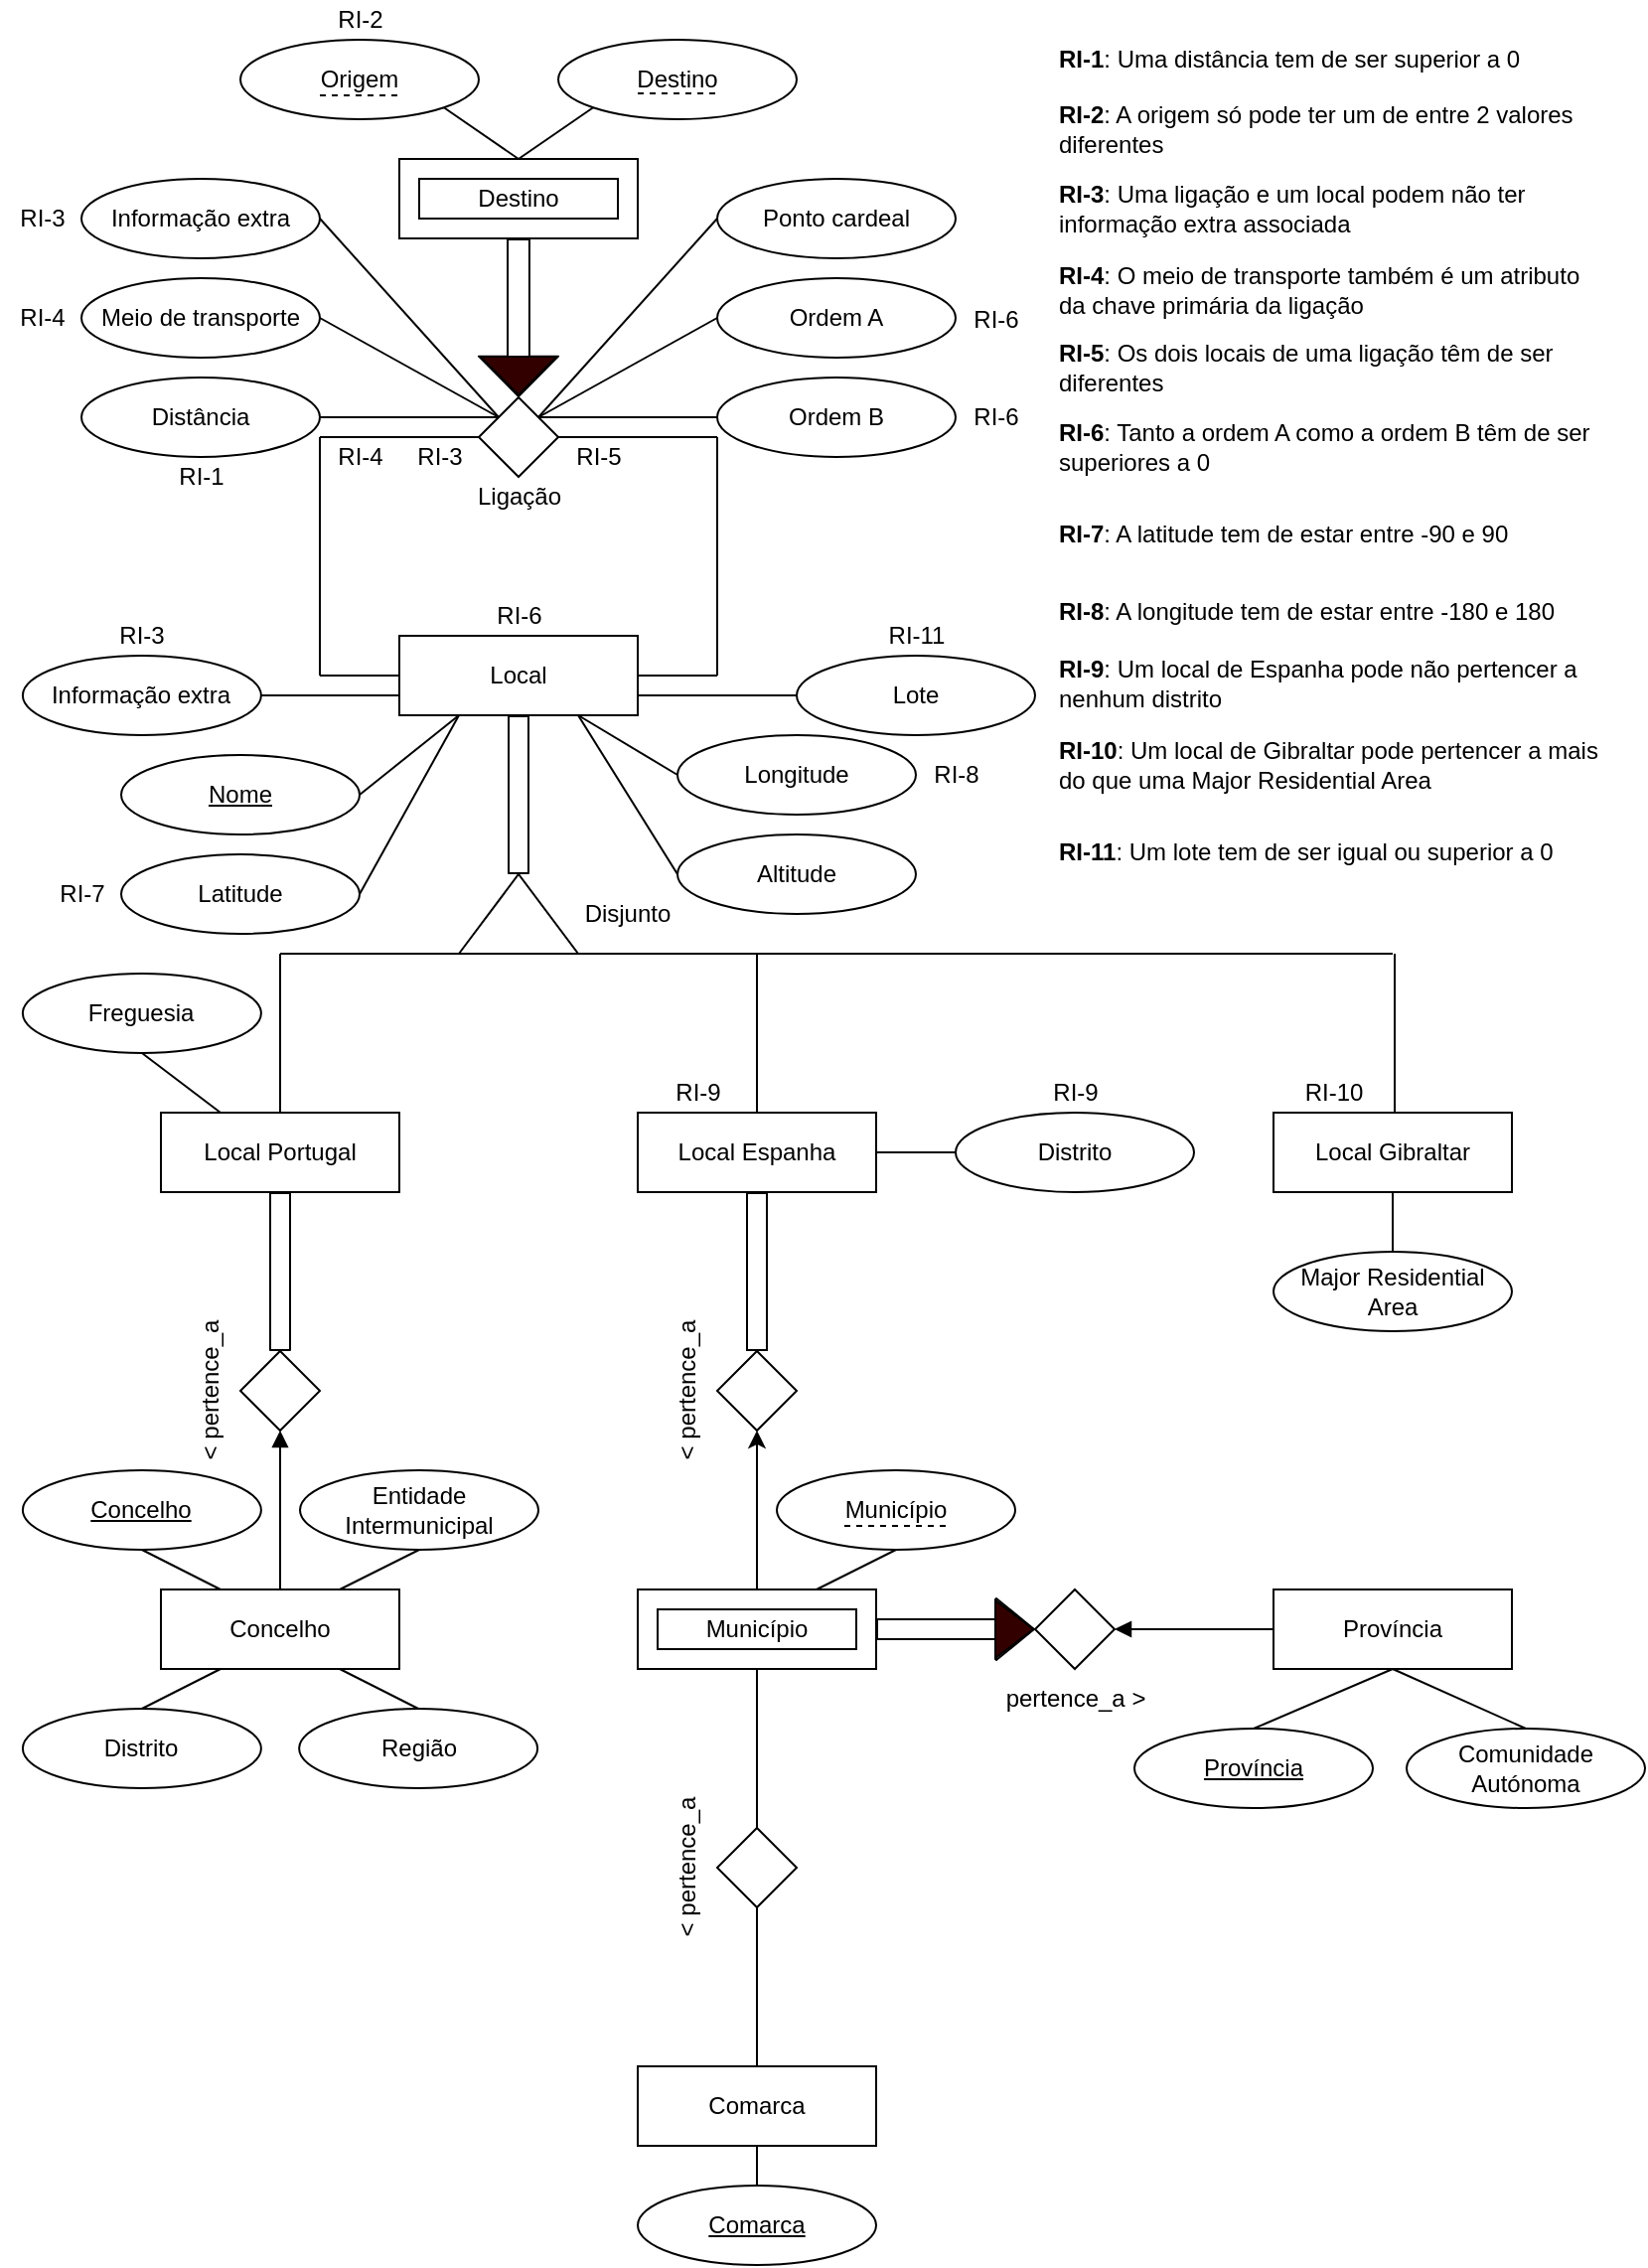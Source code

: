 <mxfile version="14.7.7" type="device"><diagram id="DC9DryZOAjjXca_R9cjU" name="Page-1"><mxGraphModel dx="1038" dy="547" grid="1" gridSize="10" guides="1" tooltips="1" connect="1" arrows="1" fold="1" page="1" pageScale="1" pageWidth="827" pageHeight="1169" math="0" shadow="0"><root><mxCell id="0"/><mxCell id="1" parent="0"/><mxCell id="Ir1CmOhTRqRoBB4s395g-1" value="Local Portugal" style="rounded=0;whiteSpace=wrap;html=1;" parent="1" vertex="1"><mxGeometry x="80" y="560" width="120" height="40" as="geometry"/></mxCell><mxCell id="SoX_IOVRgisj7FceYTcD-1" style="edgeStyle=orthogonalEdgeStyle;rounded=0;orthogonalLoop=1;jettySize=auto;html=1;exitX=0.5;exitY=1;exitDx=0;exitDy=0;entryX=0.5;entryY=0;entryDx=0;entryDy=0;strokeWidth=1;shape=flexArrow;labelBorderColor=#000000;endArrow=none;endFill=0;" parent="1" source="Ir1CmOhTRqRoBB4s395g-3" target="Ir1CmOhTRqRoBB4s395g-11" edge="1"><mxGeometry relative="1" as="geometry"/></mxCell><mxCell id="Ir1CmOhTRqRoBB4s395g-3" value="Local Espanha" style="rounded=0;whiteSpace=wrap;html=1;" parent="1" vertex="1"><mxGeometry x="320" y="560" width="120" height="40" as="geometry"/></mxCell><mxCell id="Ir1CmOhTRqRoBB4s395g-4" value="Província" style="rounded=0;whiteSpace=wrap;html=1;" parent="1" vertex="1"><mxGeometry x="640" y="800" width="120" height="40" as="geometry"/></mxCell><mxCell id="Ir1CmOhTRqRoBB4s395g-5" value="Concelho" style="rounded=0;whiteSpace=wrap;html=1;" parent="1" vertex="1"><mxGeometry x="80" y="800" width="120" height="40" as="geometry"/></mxCell><mxCell id="7qS_gcnjjlwDgOQK5V2x-15" style="edgeStyle=none;rounded=1;jumpStyle=none;orthogonalLoop=1;jettySize=auto;html=1;exitX=0.75;exitY=0;exitDx=0;exitDy=0;entryX=0.5;entryY=1;entryDx=0;entryDy=0;endArrow=none;endFill=0;" parent="1" source="Ir1CmOhTRqRoBB4s395g-6" target="7qS_gcnjjlwDgOQK5V2x-11" edge="1"><mxGeometry relative="1" as="geometry"/></mxCell><mxCell id="Ir1CmOhTRqRoBB4s395g-6" value="Município" style="rounded=0;whiteSpace=wrap;html=1;" parent="1" vertex="1"><mxGeometry x="320" y="800" width="120" height="40" as="geometry"/></mxCell><mxCell id="Pfcc_-ZRixYDQYfbizdd-3" style="edgeStyle=orthogonalEdgeStyle;rounded=0;orthogonalLoop=1;jettySize=auto;html=1;exitX=0;exitY=0.75;exitDx=0;exitDy=0;entryX=1;entryY=0.5;entryDx=0;entryDy=0;endArrow=none;endFill=0;" parent="1" source="Ir1CmOhTRqRoBB4s395g-7" target="Pfcc_-ZRixYDQYfbizdd-2" edge="1"><mxGeometry relative="1" as="geometry"/></mxCell><mxCell id="r1s5Rql1ZUHtWr1guW3C-5" style="edgeStyle=orthogonalEdgeStyle;rounded=0;orthogonalLoop=1;jettySize=auto;html=1;exitX=1;exitY=0.75;exitDx=0;exitDy=0;entryX=0;entryY=0.5;entryDx=0;entryDy=0;endArrow=none;endFill=0;" edge="1" parent="1" source="Ir1CmOhTRqRoBB4s395g-7" target="r1s5Rql1ZUHtWr1guW3C-3"><mxGeometry relative="1" as="geometry"/></mxCell><mxCell id="Ir1CmOhTRqRoBB4s395g-7" value="Local" style="rounded=0;whiteSpace=wrap;html=1;" parent="1" vertex="1"><mxGeometry x="200" y="320" width="120" height="40" as="geometry"/></mxCell><mxCell id="Ir1CmOhTRqRoBB4s395g-8" value="Destino" style="rounded=0;whiteSpace=wrap;html=1;" parent="1" vertex="1"><mxGeometry x="200" y="80" width="120" height="40" as="geometry"/></mxCell><mxCell id="Ir1CmOhTRqRoBB4s395g-9" value="" style="rhombus;whiteSpace=wrap;html=1;" parent="1" vertex="1"><mxGeometry x="240" y="200" width="40" height="40" as="geometry"/></mxCell><mxCell id="Ir1CmOhTRqRoBB4s395g-11" value="" style="rhombus;whiteSpace=wrap;html=1;" parent="1" vertex="1"><mxGeometry x="360" y="680" width="40" height="40" as="geometry"/></mxCell><mxCell id="Ir1CmOhTRqRoBB4s395g-12" value="" style="rhombus;whiteSpace=wrap;html=1;perimeterSpacing=0;shadow=0;sketch=0;" parent="1" vertex="1"><mxGeometry x="520" y="800" width="40" height="40" as="geometry"/></mxCell><mxCell id="Ir1CmOhTRqRoBB4s395g-13" value="" style="rhombus;whiteSpace=wrap;html=1;" parent="1" vertex="1"><mxGeometry x="120" y="680" width="40" height="40" as="geometry"/></mxCell><mxCell id="Ir1CmOhTRqRoBB4s395g-16" value="" style="triangle;whiteSpace=wrap;html=1;rotation=-90;" parent="1" vertex="1"><mxGeometry x="240" y="430" width="40" height="60" as="geometry"/></mxCell><mxCell id="Ir1CmOhTRqRoBB4s395g-17" value="" style="endArrow=none;html=1;entryX=0.5;entryY=1;entryDx=0;entryDy=0;exitX=0.5;exitY=0;exitDx=0;exitDy=0;shape=flexArrow;startArrow=block;endFill=0;startWidth=28.095;startSize=6.395;width=10.952;" parent="1" source="Ir1CmOhTRqRoBB4s395g-9" target="Ir1CmOhTRqRoBB4s395g-8" edge="1"><mxGeometry width="50" height="50" relative="1" as="geometry"><mxPoint x="310" y="480" as="sourcePoint"/><mxPoint x="360" y="430" as="targetPoint"/></mxGeometry></mxCell><mxCell id="Ir1CmOhTRqRoBB4s395g-18" value="" style="triangle;whiteSpace=wrap;html=1;rotation=90;fillColor=#330000;" parent="1" vertex="1"><mxGeometry x="250.44" y="170" width="19.13" height="38.25" as="geometry"/></mxCell><mxCell id="Ir1CmOhTRqRoBB4s395g-22" value="" style="rounded=0;whiteSpace=wrap;html=1;fillColor=none;" parent="1" vertex="1"><mxGeometry x="210" y="90" width="100" height="20" as="geometry"/></mxCell><mxCell id="Ir1CmOhTRqRoBB4s395g-23" value="" style="endArrow=none;html=1;exitX=0;exitY=0.5;exitDx=0;exitDy=0;" parent="1" source="Ir1CmOhTRqRoBB4s395g-7" edge="1"><mxGeometry width="50" height="50" relative="1" as="geometry"><mxPoint x="300" y="260" as="sourcePoint"/><mxPoint x="160" y="340" as="targetPoint"/></mxGeometry></mxCell><mxCell id="Ir1CmOhTRqRoBB4s395g-24" value="" style="endArrow=none;html=1;entryX=0;entryY=0.5;entryDx=0;entryDy=0;" parent="1" target="Ir1CmOhTRqRoBB4s395g-9" edge="1"><mxGeometry width="50" height="50" relative="1" as="geometry"><mxPoint x="160" y="220" as="sourcePoint"/><mxPoint x="350" y="210" as="targetPoint"/></mxGeometry></mxCell><mxCell id="Ir1CmOhTRqRoBB4s395g-25" value="" style="endArrow=none;html=1;" parent="1" edge="1"><mxGeometry width="50" height="50" relative="1" as="geometry"><mxPoint x="160" y="340" as="sourcePoint"/><mxPoint x="160" y="220" as="targetPoint"/></mxGeometry></mxCell><mxCell id="Ir1CmOhTRqRoBB4s395g-26" value="" style="endArrow=none;html=1;exitX=1;exitY=0.5;exitDx=0;exitDy=0;" parent="1" source="Ir1CmOhTRqRoBB4s395g-7" edge="1"><mxGeometry width="50" height="50" relative="1" as="geometry"><mxPoint x="300" y="260" as="sourcePoint"/><mxPoint x="360" y="340" as="targetPoint"/></mxGeometry></mxCell><mxCell id="Ir1CmOhTRqRoBB4s395g-27" value="" style="endArrow=none;html=1;exitX=1;exitY=0.5;exitDx=0;exitDy=0;" parent="1" source="Ir1CmOhTRqRoBB4s395g-9" edge="1"><mxGeometry width="50" height="50" relative="1" as="geometry"><mxPoint x="300" y="260" as="sourcePoint"/><mxPoint x="360" y="220" as="targetPoint"/></mxGeometry></mxCell><mxCell id="Ir1CmOhTRqRoBB4s395g-28" value="" style="endArrow=none;html=1;" parent="1" edge="1"><mxGeometry width="50" height="50" relative="1" as="geometry"><mxPoint x="360" y="340" as="sourcePoint"/><mxPoint x="360" y="220" as="targetPoint"/></mxGeometry></mxCell><mxCell id="Ir1CmOhTRqRoBB4s395g-29" value="" style="endArrow=none;html=1;entryX=0.5;entryY=1;entryDx=0;entryDy=0;exitX=1;exitY=0.5;exitDx=0;exitDy=0;shape=flexArrow;" parent="1" source="Ir1CmOhTRqRoBB4s395g-16" target="Ir1CmOhTRqRoBB4s395g-7" edge="1"><mxGeometry width="50" height="50" relative="1" as="geometry"><mxPoint x="300" y="480" as="sourcePoint"/><mxPoint x="350" y="430" as="targetPoint"/></mxGeometry></mxCell><mxCell id="Ir1CmOhTRqRoBB4s395g-30" value="" style="endArrow=none;html=1;exitX=0.5;exitY=0;exitDx=0;exitDy=0;" parent="1" source="Ir1CmOhTRqRoBB4s395g-1" edge="1"><mxGeometry width="50" height="50" relative="1" as="geometry"><mxPoint x="300" y="480" as="sourcePoint"/><mxPoint x="140" y="480" as="targetPoint"/></mxGeometry></mxCell><mxCell id="Ir1CmOhTRqRoBB4s395g-31" value="" style="endArrow=none;html=1;exitX=0.5;exitY=0;exitDx=0;exitDy=0;" parent="1" source="Ir1CmOhTRqRoBB4s395g-3" edge="1"><mxGeometry width="50" height="50" relative="1" as="geometry"><mxPoint x="300" y="480" as="sourcePoint"/><mxPoint x="380" y="480" as="targetPoint"/></mxGeometry></mxCell><mxCell id="Ir1CmOhTRqRoBB4s395g-32" value="" style="endArrow=none;html=1;" parent="1" edge="1"><mxGeometry width="50" height="50" relative="1" as="geometry"><mxPoint x="140" y="480" as="sourcePoint"/><mxPoint x="230" y="480" as="targetPoint"/></mxGeometry></mxCell><mxCell id="Ir1CmOhTRqRoBB4s395g-33" value="" style="endArrow=none;html=1;" parent="1" edge="1"><mxGeometry width="50" height="50" relative="1" as="geometry"><mxPoint x="290" y="480" as="sourcePoint"/><mxPoint x="700" y="480" as="targetPoint"/></mxGeometry></mxCell><mxCell id="Ir1CmOhTRqRoBB4s395g-34" value="Disjunto" style="text;html=1;strokeColor=none;fillColor=none;align=center;verticalAlign=middle;whiteSpace=wrap;rounded=0;" parent="1" vertex="1"><mxGeometry x="290" y="450" width="50" height="20" as="geometry"/></mxCell><mxCell id="Ir1CmOhTRqRoBB4s395g-35" value="" style="endArrow=none;html=1;entryX=0.5;entryY=1;entryDx=0;entryDy=0;exitX=0.5;exitY=0;exitDx=0;exitDy=0;shape=flexArrow;" parent="1" source="Ir1CmOhTRqRoBB4s395g-13" target="Ir1CmOhTRqRoBB4s395g-1" edge="1"><mxGeometry width="50" height="50" relative="1" as="geometry"><mxPoint x="300" y="720" as="sourcePoint"/><mxPoint x="350" y="670" as="targetPoint"/></mxGeometry></mxCell><mxCell id="Ir1CmOhTRqRoBB4s395g-36" value="" style="endArrow=none;html=1;exitX=0.5;exitY=1;exitDx=0;exitDy=0;entryX=0.5;entryY=0;entryDx=0;entryDy=0;startArrow=block;startFill=1;" parent="1" source="Ir1CmOhTRqRoBB4s395g-13" target="Ir1CmOhTRqRoBB4s395g-5" edge="1"><mxGeometry width="50" height="50" relative="1" as="geometry"><mxPoint x="300" y="720" as="sourcePoint"/><mxPoint x="350" y="670" as="targetPoint"/></mxGeometry></mxCell><mxCell id="Ir1CmOhTRqRoBB4s395g-38" value="" style="endArrow=none;html=1;exitX=0.5;exitY=1;exitDx=0;exitDy=0;entryX=0.5;entryY=0;entryDx=0;entryDy=0;startArrow=classic;startFill=1;" parent="1" source="Ir1CmOhTRqRoBB4s395g-11" target="Ir1CmOhTRqRoBB4s395g-6" edge="1"><mxGeometry width="50" height="50" relative="1" as="geometry"><mxPoint x="300" y="700" as="sourcePoint"/><mxPoint x="350" y="650" as="targetPoint"/></mxGeometry></mxCell><mxCell id="Ir1CmOhTRqRoBB4s395g-39" value="" style="endArrow=block;html=1;exitX=1;exitY=0.5;exitDx=0;exitDy=0;entryX=0;entryY=0.5;entryDx=0;entryDy=0;shape=flexArrow;" parent="1" target="Ir1CmOhTRqRoBB4s395g-12" edge="1"><mxGeometry width="50" height="50" relative="1" as="geometry"><mxPoint x="440" y="820" as="sourcePoint"/><mxPoint x="500" y="760" as="targetPoint"/></mxGeometry></mxCell><mxCell id="Ir1CmOhTRqRoBB4s395g-40" value="" style="endArrow=none;html=1;exitX=1;exitY=0.5;exitDx=0;exitDy=0;entryX=0;entryY=0.5;entryDx=0;entryDy=0;startArrow=block;startFill=1;" parent="1" source="Ir1CmOhTRqRoBB4s395g-12" target="Ir1CmOhTRqRoBB4s395g-4" edge="1"><mxGeometry width="50" height="50" relative="1" as="geometry"><mxPoint x="530" y="800" as="sourcePoint"/><mxPoint x="580" y="750" as="targetPoint"/></mxGeometry></mxCell><mxCell id="Ir1CmOhTRqRoBB4s395g-41" value="&amp;lt; pertence_a" style="text;html=1;align=center;verticalAlign=middle;resizable=0;points=[];autosize=1;rotation=-90;" parent="1" vertex="1"><mxGeometry x="60" y="690" width="90" height="20" as="geometry"/></mxCell><mxCell id="Ir1CmOhTRqRoBB4s395g-42" value="&amp;lt; pertence_a" style="text;html=1;align=center;verticalAlign=middle;resizable=0;points=[];autosize=1;rotation=-90;" parent="1" vertex="1"><mxGeometry x="300" y="690" width="90" height="20" as="geometry"/></mxCell><mxCell id="Ir1CmOhTRqRoBB4s395g-43" value="pertence_a &amp;gt;" style="text;html=1;align=center;verticalAlign=middle;resizable=0;points=[];autosize=1;" parent="1" vertex="1"><mxGeometry x="495" y="845" width="90" height="20" as="geometry"/></mxCell><mxCell id="Ir1CmOhTRqRoBB4s395g-44" value="Ligação" style="text;html=1;align=center;verticalAlign=middle;resizable=0;points=[];autosize=1;" parent="1" vertex="1"><mxGeometry x="230" y="240" width="60" height="20" as="geometry"/></mxCell><mxCell id="Ir1CmOhTRqRoBB4s395g-46" value="Origem" style="ellipse;whiteSpace=wrap;html=1;fillColor=none;fontStyle=0" parent="1" vertex="1"><mxGeometry x="120" y="20" width="120" height="40" as="geometry"/></mxCell><mxCell id="Ir1CmOhTRqRoBB4s395g-48" value="Destino" style="ellipse;whiteSpace=wrap;html=1;fillColor=none;fontStyle=0" parent="1" vertex="1"><mxGeometry x="280" y="20" width="120" height="40" as="geometry"/></mxCell><mxCell id="Ir1CmOhTRqRoBB4s395g-49" value="Latitude" style="ellipse;whiteSpace=wrap;html=1;fillColor=none;" parent="1" vertex="1"><mxGeometry x="60" y="430" width="120" height="40" as="geometry"/></mxCell><mxCell id="Ir1CmOhTRqRoBB4s395g-50" value="Nome" style="ellipse;whiteSpace=wrap;html=1;fillColor=none;fontStyle=4" parent="1" vertex="1"><mxGeometry x="60" y="380" width="120" height="40" as="geometry"/></mxCell><mxCell id="Ir1CmOhTRqRoBB4s395g-51" value="Altitude" style="ellipse;whiteSpace=wrap;html=1;fillColor=none;" parent="1" vertex="1"><mxGeometry x="340" y="420" width="120" height="40" as="geometry"/></mxCell><mxCell id="Ir1CmOhTRqRoBB4s395g-52" value="Longitude" style="ellipse;whiteSpace=wrap;html=1;fillColor=none;" parent="1" vertex="1"><mxGeometry x="340" y="370" width="120" height="40" as="geometry"/></mxCell><mxCell id="Ir1CmOhTRqRoBB4s395g-53" value="Distrito" style="ellipse;whiteSpace=wrap;html=1;fillColor=none;" parent="1" vertex="1"><mxGeometry x="480" y="560" width="120" height="40" as="geometry"/></mxCell><mxCell id="Ir1CmOhTRqRoBB4s395g-54" value="Freguesia" style="ellipse;whiteSpace=wrap;html=1;fillColor=none;" parent="1" vertex="1"><mxGeometry x="10.44" y="490" width="120" height="40" as="geometry"/></mxCell><mxCell id="Ir1CmOhTRqRoBB4s395g-55" value="Província" style="ellipse;whiteSpace=wrap;html=1;fillColor=none;fontStyle=4" parent="1" vertex="1"><mxGeometry x="570" y="870" width="120" height="40" as="geometry"/></mxCell><mxCell id="Ir1CmOhTRqRoBB4s395g-57" value="Concelho" style="ellipse;whiteSpace=wrap;html=1;fillColor=none;fontStyle=4" parent="1" vertex="1"><mxGeometry x="10.44" y="740" width="120" height="40" as="geometry"/></mxCell><mxCell id="Ir1CmOhTRqRoBB4s395g-58" value="Comunidade Autónoma" style="ellipse;whiteSpace=wrap;html=1;fillColor=none;" parent="1" vertex="1"><mxGeometry x="707" y="870" width="120" height="40" as="geometry"/></mxCell><mxCell id="Ir1CmOhTRqRoBB4s395g-59" value="Entidade Intermunicipal" style="ellipse;whiteSpace=wrap;html=1;fillColor=none;" parent="1" vertex="1"><mxGeometry x="150" y="740" width="120" height="40" as="geometry"/></mxCell><mxCell id="Ir1CmOhTRqRoBB4s395g-60" value="Distrito" style="ellipse;whiteSpace=wrap;html=1;fillColor=none;" parent="1" vertex="1"><mxGeometry x="10.44" y="860" width="120" height="40" as="geometry"/></mxCell><mxCell id="Ir1CmOhTRqRoBB4s395g-62" value="Região" style="ellipse;whiteSpace=wrap;html=1;fillColor=none;" parent="1" vertex="1"><mxGeometry x="149.57" y="860" width="120" height="40" as="geometry"/></mxCell><mxCell id="Ir1CmOhTRqRoBB4s395g-63" value="Ponto cardeal" style="ellipse;whiteSpace=wrap;html=1;fillColor=none;" parent="1" vertex="1"><mxGeometry x="360" y="90" width="120" height="40" as="geometry"/></mxCell><mxCell id="Ir1CmOhTRqRoBB4s395g-64" value="Distância" style="ellipse;whiteSpace=wrap;html=1;fillColor=none;" parent="1" vertex="1"><mxGeometry x="40" y="190" width="120" height="40" as="geometry"/></mxCell><mxCell id="Ir1CmOhTRqRoBB4s395g-65" value="Informação extra" style="ellipse;whiteSpace=wrap;html=1;fillColor=none;" parent="1" vertex="1"><mxGeometry x="40" y="90" width="120" height="40" as="geometry"/></mxCell><mxCell id="Ir1CmOhTRqRoBB4s395g-66" value="Meio de transporte" style="ellipse;whiteSpace=wrap;html=1;fillColor=none;" parent="1" vertex="1"><mxGeometry x="40" y="140" width="120" height="40" as="geometry"/></mxCell><mxCell id="Ir1CmOhTRqRoBB4s395g-70" value="" style="endArrow=none;html=1;entryX=0.5;entryY=0;entryDx=0;entryDy=0;exitX=1;exitY=1;exitDx=0;exitDy=0;" parent="1" source="Ir1CmOhTRqRoBB4s395g-46" target="Ir1CmOhTRqRoBB4s395g-8" edge="1"><mxGeometry width="50" height="50" relative="1" as="geometry"><mxPoint x="360" y="180" as="sourcePoint"/><mxPoint x="410" y="130" as="targetPoint"/></mxGeometry></mxCell><mxCell id="Ir1CmOhTRqRoBB4s395g-72" value="" style="endArrow=none;html=1;entryX=0.5;entryY=0;entryDx=0;entryDy=0;exitX=0;exitY=1;exitDx=0;exitDy=0;" parent="1" source="Ir1CmOhTRqRoBB4s395g-48" target="Ir1CmOhTRqRoBB4s395g-8" edge="1"><mxGeometry width="50" height="50" relative="1" as="geometry"><mxPoint x="360" y="180" as="sourcePoint"/><mxPoint x="410" y="130" as="targetPoint"/></mxGeometry></mxCell><mxCell id="Ir1CmOhTRqRoBB4s395g-74" value="" style="endArrow=none;html=1;entryX=0;entryY=0;entryDx=0;entryDy=0;exitX=1;exitY=0.5;exitDx=0;exitDy=0;" parent="1" source="Ir1CmOhTRqRoBB4s395g-64" target="Ir1CmOhTRqRoBB4s395g-9" edge="1"><mxGeometry width="50" height="50" relative="1" as="geometry"><mxPoint x="360" y="180" as="sourcePoint"/><mxPoint x="410" y="130" as="targetPoint"/></mxGeometry></mxCell><mxCell id="Ir1CmOhTRqRoBB4s395g-75" value="" style="endArrow=none;html=1;entryX=0;entryY=0;entryDx=0;entryDy=0;exitX=1;exitY=0.5;exitDx=0;exitDy=0;" parent="1" source="Ir1CmOhTRqRoBB4s395g-66" target="Ir1CmOhTRqRoBB4s395g-9" edge="1"><mxGeometry width="50" height="50" relative="1" as="geometry"><mxPoint x="360" y="180" as="sourcePoint"/><mxPoint x="410" y="130" as="targetPoint"/></mxGeometry></mxCell><mxCell id="Ir1CmOhTRqRoBB4s395g-76" value="" style="endArrow=none;html=1;entryX=0;entryY=0;entryDx=0;entryDy=0;exitX=1;exitY=0.5;exitDx=0;exitDy=0;" parent="1" source="Ir1CmOhTRqRoBB4s395g-65" target="Ir1CmOhTRqRoBB4s395g-9" edge="1"><mxGeometry width="50" height="50" relative="1" as="geometry"><mxPoint x="360" y="180" as="sourcePoint"/><mxPoint x="410" y="130" as="targetPoint"/></mxGeometry></mxCell><mxCell id="Ir1CmOhTRqRoBB4s395g-77" value="" style="endArrow=none;html=1;entryX=1;entryY=0;entryDx=0;entryDy=0;exitX=0;exitY=0.5;exitDx=0;exitDy=0;" parent="1" source="Ir1CmOhTRqRoBB4s395g-63" target="Ir1CmOhTRqRoBB4s395g-9" edge="1"><mxGeometry width="50" height="50" relative="1" as="geometry"><mxPoint x="360" y="180" as="sourcePoint"/><mxPoint x="410" y="130" as="targetPoint"/></mxGeometry></mxCell><mxCell id="Ir1CmOhTRqRoBB4s395g-78" value="" style="endArrow=none;html=1;entryX=0.25;entryY=1;entryDx=0;entryDy=0;exitX=1;exitY=0.5;exitDx=0;exitDy=0;" parent="1" source="Ir1CmOhTRqRoBB4s395g-50" target="Ir1CmOhTRqRoBB4s395g-7" edge="1"><mxGeometry width="50" height="50" relative="1" as="geometry"><mxPoint x="360" y="430" as="sourcePoint"/><mxPoint x="410" y="380" as="targetPoint"/></mxGeometry></mxCell><mxCell id="Ir1CmOhTRqRoBB4s395g-79" value="" style="endArrow=none;html=1;entryX=0.25;entryY=1;entryDx=0;entryDy=0;exitX=1;exitY=0.5;exitDx=0;exitDy=0;" parent="1" source="Ir1CmOhTRqRoBB4s395g-49" target="Ir1CmOhTRqRoBB4s395g-7" edge="1"><mxGeometry width="50" height="50" relative="1" as="geometry"><mxPoint x="360" y="430" as="sourcePoint"/><mxPoint x="410" y="380" as="targetPoint"/></mxGeometry></mxCell><mxCell id="Ir1CmOhTRqRoBB4s395g-80" value="" style="endArrow=none;html=1;entryX=0.75;entryY=1;entryDx=0;entryDy=0;exitX=0;exitY=0.5;exitDx=0;exitDy=0;" parent="1" source="Ir1CmOhTRqRoBB4s395g-52" target="Ir1CmOhTRqRoBB4s395g-7" edge="1"><mxGeometry width="50" height="50" relative="1" as="geometry"><mxPoint x="360" y="430" as="sourcePoint"/><mxPoint x="410" y="380" as="targetPoint"/></mxGeometry></mxCell><mxCell id="Ir1CmOhTRqRoBB4s395g-81" value="" style="endArrow=none;html=1;entryX=0.75;entryY=1;entryDx=0;entryDy=0;exitX=0;exitY=0.5;exitDx=0;exitDy=0;" parent="1" source="Ir1CmOhTRqRoBB4s395g-51" target="Ir1CmOhTRqRoBB4s395g-7" edge="1"><mxGeometry width="50" height="50" relative="1" as="geometry"><mxPoint x="360" y="430" as="sourcePoint"/><mxPoint x="410" y="380" as="targetPoint"/></mxGeometry></mxCell><mxCell id="Ir1CmOhTRqRoBB4s395g-82" value="" style="endArrow=none;html=1;entryX=0.25;entryY=0;entryDx=0;entryDy=0;exitX=0.5;exitY=1;exitDx=0;exitDy=0;" parent="1" source="Ir1CmOhTRqRoBB4s395g-54" target="Ir1CmOhTRqRoBB4s395g-1" edge="1"><mxGeometry width="50" height="50" relative="1" as="geometry"><mxPoint x="360" y="620" as="sourcePoint"/><mxPoint x="410" y="570" as="targetPoint"/></mxGeometry></mxCell><mxCell id="Ir1CmOhTRqRoBB4s395g-83" value="" style="endArrow=none;html=1;entryX=1;entryY=0.5;entryDx=0;entryDy=0;exitX=0;exitY=0.5;exitDx=0;exitDy=0;" parent="1" source="Ir1CmOhTRqRoBB4s395g-53" target="Ir1CmOhTRqRoBB4s395g-3" edge="1"><mxGeometry width="50" height="50" relative="1" as="geometry"><mxPoint x="360" y="620" as="sourcePoint"/><mxPoint x="410" y="570" as="targetPoint"/></mxGeometry></mxCell><mxCell id="Ir1CmOhTRqRoBB4s395g-85" value="" style="endArrow=none;html=1;entryX=0.5;entryY=1;entryDx=0;entryDy=0;exitX=0.5;exitY=0;exitDx=0;exitDy=0;rounded=1;" parent="1" source="Ir1CmOhTRqRoBB4s395g-55" target="Ir1CmOhTRqRoBB4s395g-4" edge="1"><mxGeometry width="50" height="50" relative="1" as="geometry"><mxPoint x="360" y="860" as="sourcePoint"/><mxPoint x="410" y="810" as="targetPoint"/></mxGeometry></mxCell><mxCell id="Ir1CmOhTRqRoBB4s395g-86" value="" style="endArrow=none;html=1;entryX=0.5;entryY=1;entryDx=0;entryDy=0;exitX=0.5;exitY=0;exitDx=0;exitDy=0;" parent="1" source="Ir1CmOhTRqRoBB4s395g-58" target="Ir1CmOhTRqRoBB4s395g-4" edge="1"><mxGeometry width="50" height="50" relative="1" as="geometry"><mxPoint x="360" y="860" as="sourcePoint"/><mxPoint x="410" y="810" as="targetPoint"/></mxGeometry></mxCell><mxCell id="Ir1CmOhTRqRoBB4s395g-87" value="" style="endArrow=none;html=1;entryX=0.5;entryY=1;entryDx=0;entryDy=0;exitX=0.25;exitY=0;exitDx=0;exitDy=0;" parent="1" source="Ir1CmOhTRqRoBB4s395g-5" target="Ir1CmOhTRqRoBB4s395g-57" edge="1"><mxGeometry width="50" height="50" relative="1" as="geometry"><mxPoint x="360" y="810" as="sourcePoint"/><mxPoint x="410" y="760" as="targetPoint"/></mxGeometry></mxCell><mxCell id="Ir1CmOhTRqRoBB4s395g-88" value="" style="endArrow=none;html=1;entryX=0.5;entryY=1;entryDx=0;entryDy=0;exitX=0.75;exitY=0;exitDx=0;exitDy=0;" parent="1" source="Ir1CmOhTRqRoBB4s395g-5" target="Ir1CmOhTRqRoBB4s395g-59" edge="1"><mxGeometry width="50" height="50" relative="1" as="geometry"><mxPoint x="360" y="810" as="sourcePoint"/><mxPoint x="410" y="760" as="targetPoint"/></mxGeometry></mxCell><mxCell id="Ir1CmOhTRqRoBB4s395g-89" value="" style="endArrow=none;html=1;entryX=0.25;entryY=1;entryDx=0;entryDy=0;exitX=0.5;exitY=0;exitDx=0;exitDy=0;" parent="1" source="Ir1CmOhTRqRoBB4s395g-60" target="Ir1CmOhTRqRoBB4s395g-5" edge="1"><mxGeometry width="50" height="50" relative="1" as="geometry"><mxPoint x="360" y="810" as="sourcePoint"/><mxPoint x="410" y="760" as="targetPoint"/></mxGeometry></mxCell><mxCell id="Ir1CmOhTRqRoBB4s395g-90" value="" style="endArrow=none;html=1;entryX=0.75;entryY=1;entryDx=0;entryDy=0;exitX=0.5;exitY=0;exitDx=0;exitDy=0;" parent="1" source="Ir1CmOhTRqRoBB4s395g-62" target="Ir1CmOhTRqRoBB4s395g-5" edge="1"><mxGeometry width="50" height="50" relative="1" as="geometry"><mxPoint x="360" y="810" as="sourcePoint"/><mxPoint x="410" y="760" as="targetPoint"/></mxGeometry></mxCell><mxCell id="Ir1CmOhTRqRoBB4s395g-92" value="" style="endArrow=none;dashed=1;html=1;fontStyle=4" parent="1" edge="1"><mxGeometry width="50" height="50" relative="1" as="geometry"><mxPoint x="160" y="48" as="sourcePoint"/><mxPoint x="200" y="48" as="targetPoint"/></mxGeometry></mxCell><mxCell id="Ir1CmOhTRqRoBB4s395g-94" value="" style="endArrow=none;dashed=1;html=1;" parent="1" edge="1"><mxGeometry width="50" height="50" relative="1" as="geometry"><mxPoint x="320" y="47" as="sourcePoint"/><mxPoint x="360" y="47" as="targetPoint"/></mxGeometry></mxCell><mxCell id="Ir1CmOhTRqRoBB4s395g-97" value="&lt;b&gt;RI-1&lt;/b&gt;: Uma distância tem de ser superior a 0" style="text;html=1;strokeColor=none;fillColor=none;align=left;verticalAlign=middle;whiteSpace=wrap;rounded=0;" parent="1" vertex="1"><mxGeometry x="530" y="20" width="280" height="20" as="geometry"/></mxCell><mxCell id="Ir1CmOhTRqRoBB4s395g-99" value="RI-1" style="text;html=1;align=center;verticalAlign=middle;resizable=0;points=[];autosize=1;" parent="1" vertex="1"><mxGeometry x="80" y="230" width="40" height="20" as="geometry"/></mxCell><mxCell id="Ir1CmOhTRqRoBB4s395g-101" value="&lt;b&gt;RI-2&lt;/b&gt;: A origem só pode ter um de entre 2 valores diferentes" style="text;html=1;strokeColor=none;fillColor=none;align=left;verticalAlign=middle;whiteSpace=wrap;rounded=0;" parent="1" vertex="1"><mxGeometry x="530" y="50" width="280" height="30" as="geometry"/></mxCell><mxCell id="Ir1CmOhTRqRoBB4s395g-103" value="RI-2" style="text;html=1;align=center;verticalAlign=middle;resizable=0;points=[];autosize=1;" parent="1" vertex="1"><mxGeometry x="160" width="40" height="20" as="geometry"/></mxCell><mxCell id="Ir1CmOhTRqRoBB4s395g-105" value="&lt;b&gt;RI-3&lt;/b&gt;: Uma ligação e um local podem não ter informação extra associada" style="text;html=1;strokeColor=none;fillColor=none;align=left;verticalAlign=middle;whiteSpace=wrap;rounded=0;" parent="1" vertex="1"><mxGeometry x="530" y="90" width="280" height="30" as="geometry"/></mxCell><mxCell id="Ir1CmOhTRqRoBB4s395g-107" value="RI-3" style="text;html=1;align=center;verticalAlign=middle;resizable=0;points=[];autosize=1;" parent="1" vertex="1"><mxGeometry y="100" width="40" height="20" as="geometry"/></mxCell><mxCell id="Ir1CmOhTRqRoBB4s395g-108" value="RI-3" style="text;html=1;align=center;verticalAlign=middle;resizable=0;points=[];autosize=1;" parent="1" vertex="1"><mxGeometry x="200" y="220" width="40" height="20" as="geometry"/></mxCell><mxCell id="Ir1CmOhTRqRoBB4s395g-110" value="&lt;b&gt;RI-7&lt;/b&gt;: A latitude tem de estar entre -90 e 90" style="text;html=1;strokeColor=none;fillColor=none;align=left;verticalAlign=middle;whiteSpace=wrap;rounded=0;" parent="1" vertex="1"><mxGeometry x="530" y="259" width="280" height="20" as="geometry"/></mxCell><mxCell id="Ir1CmOhTRqRoBB4s395g-111" value="RI-7" style="text;html=1;align=center;verticalAlign=middle;resizable=0;points=[];autosize=1;" parent="1" vertex="1"><mxGeometry x="20" y="440" width="40" height="20" as="geometry"/></mxCell><mxCell id="Ir1CmOhTRqRoBB4s395g-112" value="&lt;b&gt;RI-8&lt;/b&gt;: A longitude tem de estar entre -180 e 180" style="text;html=1;strokeColor=none;fillColor=none;align=left;verticalAlign=middle;whiteSpace=wrap;rounded=0;" parent="1" vertex="1"><mxGeometry x="530" y="298.12" width="280" height="20" as="geometry"/></mxCell><mxCell id="Ir1CmOhTRqRoBB4s395g-113" value="RI-8" style="text;html=1;align=center;verticalAlign=middle;resizable=0;points=[];autosize=1;" parent="1" vertex="1"><mxGeometry x="460" y="380" width="40" height="20" as="geometry"/></mxCell><mxCell id="Ir1CmOhTRqRoBB4s395g-114" value="&lt;b&gt;RI-9&lt;/b&gt;: Um local de Espanha pode não pertencer a nenhum distrito" style="text;html=1;strokeColor=none;fillColor=none;align=left;verticalAlign=middle;whiteSpace=wrap;rounded=0;" parent="1" vertex="1"><mxGeometry x="530" y="329" width="280" height="30" as="geometry"/></mxCell><mxCell id="Ir1CmOhTRqRoBB4s395g-115" value="RI-9" style="text;html=1;align=center;verticalAlign=middle;resizable=0;points=[];autosize=1;" parent="1" vertex="1"><mxGeometry x="520" y="540" width="40" height="20" as="geometry"/></mxCell><mxCell id="Ir1CmOhTRqRoBB4s395g-116" value="RI-9" style="text;html=1;align=center;verticalAlign=middle;resizable=0;points=[];autosize=1;" parent="1" vertex="1"><mxGeometry x="330" y="540" width="40" height="20" as="geometry"/></mxCell><mxCell id="E25M9Sed5NJE-Mtbkrc2-1" value="&lt;b&gt;RI-4&lt;/b&gt;: O meio de transporte também é um atributo da chave primária da ligação" style="text;html=1;strokeColor=none;fillColor=none;align=left;verticalAlign=middle;whiteSpace=wrap;rounded=0;" parent="1" vertex="1"><mxGeometry x="530" y="131" width="280" height="29.12" as="geometry"/></mxCell><mxCell id="E25M9Sed5NJE-Mtbkrc2-2" value="&lt;b&gt;RI-5&lt;/b&gt;: Os dois locais de uma ligação têm de ser diferentes" style="text;html=1;strokeColor=none;fillColor=none;align=left;verticalAlign=middle;whiteSpace=wrap;rounded=0;" parent="1" vertex="1"><mxGeometry x="530" y="170" width="280" height="30.12" as="geometry"/></mxCell><mxCell id="E25M9Sed5NJE-Mtbkrc2-3" value="RI-4" style="text;html=1;align=center;verticalAlign=middle;resizable=0;points=[];autosize=1;" parent="1" vertex="1"><mxGeometry x="-1.776e-15" y="150" width="40" height="20" as="geometry"/></mxCell><mxCell id="E25M9Sed5NJE-Mtbkrc2-4" value="RI-4" style="text;html=1;align=center;verticalAlign=middle;resizable=0;points=[];autosize=1;" parent="1" vertex="1"><mxGeometry x="160" y="220" width="40" height="20" as="geometry"/></mxCell><mxCell id="E25M9Sed5NJE-Mtbkrc2-5" value="RI-5" style="text;html=1;align=center;verticalAlign=middle;resizable=0;points=[];autosize=1;" parent="1" vertex="1"><mxGeometry x="280" y="220" width="40" height="20" as="geometry"/></mxCell><mxCell id="E25M9Sed5NJE-Mtbkrc2-6" value="RI-6" style="text;html=1;align=center;verticalAlign=middle;resizable=0;points=[];autosize=1;" parent="1" vertex="1"><mxGeometry x="240" y="300" width="40" height="20" as="geometry"/></mxCell><mxCell id="Pfcc_-ZRixYDQYfbizdd-2" value="Informação extra" style="ellipse;whiteSpace=wrap;html=1;fillColor=none;" parent="1" vertex="1"><mxGeometry x="10.44" y="330" width="120" height="40" as="geometry"/></mxCell><mxCell id="Pfcc_-ZRixYDQYfbizdd-4" value="RI-3" style="text;html=1;align=center;verticalAlign=middle;resizable=0;points=[];autosize=1;" parent="1" vertex="1"><mxGeometry x="50.44" y="310" width="40" height="20" as="geometry"/></mxCell><mxCell id="4X-AOaIvV7a4_8hn-E6w-1" value="Ordem A" style="ellipse;whiteSpace=wrap;html=1;fillColor=none;" parent="1" vertex="1"><mxGeometry x="360" y="140" width="120" height="40" as="geometry"/></mxCell><mxCell id="4X-AOaIvV7a4_8hn-E6w-2" value="Ordem B" style="ellipse;whiteSpace=wrap;html=1;fillColor=none;" parent="1" vertex="1"><mxGeometry x="360" y="190" width="120" height="40" as="geometry"/></mxCell><mxCell id="4X-AOaIvV7a4_8hn-E6w-3" value="" style="endArrow=none;html=1;entryX=0;entryY=0.5;entryDx=0;entryDy=0;exitX=1;exitY=0;exitDx=0;exitDy=0;" parent="1" source="Ir1CmOhTRqRoBB4s395g-9" target="4X-AOaIvV7a4_8hn-E6w-1" edge="1"><mxGeometry width="50" height="50" relative="1" as="geometry"><mxPoint x="410" y="270" as="sourcePoint"/><mxPoint x="320" y="370" as="targetPoint"/></mxGeometry></mxCell><mxCell id="4X-AOaIvV7a4_8hn-E6w-4" value="" style="endArrow=none;html=1;exitX=1;exitY=0;exitDx=0;exitDy=0;entryX=0;entryY=0.5;entryDx=0;entryDy=0;" parent="1" source="Ir1CmOhTRqRoBB4s395g-9" target="4X-AOaIvV7a4_8hn-E6w-2" edge="1"><mxGeometry width="50" height="50" relative="1" as="geometry"><mxPoint x="310" y="170" as="sourcePoint"/><mxPoint x="360" y="120" as="targetPoint"/></mxGeometry></mxCell><mxCell id="4X-AOaIvV7a4_8hn-E6w-5" value="&lt;b&gt;RI-6&lt;/b&gt;: Tanto a ordem A como a ordem B têm de ser superiores a 0" style="text;html=1;strokeColor=none;fillColor=none;align=left;verticalAlign=middle;whiteSpace=wrap;rounded=0;" parent="1" vertex="1"><mxGeometry x="530" y="210" width="280" height="30" as="geometry"/></mxCell><mxCell id="4X-AOaIvV7a4_8hn-E6w-6" value="RI-6" style="text;html=1;align=center;verticalAlign=middle;resizable=0;points=[];autosize=1;" parent="1" vertex="1"><mxGeometry x="480" y="151" width="40" height="20" as="geometry"/></mxCell><mxCell id="4X-AOaIvV7a4_8hn-E6w-7" value="RI-6" style="text;html=1;align=center;verticalAlign=middle;resizable=0;points=[];autosize=1;" parent="1" vertex="1"><mxGeometry x="480" y="200" width="40" height="20" as="geometry"/></mxCell><mxCell id="7qS_gcnjjlwDgOQK5V2x-3" value="Comarca" style="rounded=0;whiteSpace=wrap;html=1;" parent="1" vertex="1"><mxGeometry x="320" y="1040" width="120" height="40" as="geometry"/></mxCell><mxCell id="7qS_gcnjjlwDgOQK5V2x-4" value="Comarca" style="ellipse;whiteSpace=wrap;html=1;fillColor=none;fontStyle=4" parent="1" vertex="1"><mxGeometry x="320" y="1100" width="120" height="40" as="geometry"/></mxCell><mxCell id="7qS_gcnjjlwDgOQK5V2x-5" value="" style="endArrow=none;html=1;entryX=0.5;entryY=1;entryDx=0;entryDy=0;exitX=0.5;exitY=0;exitDx=0;exitDy=0;" parent="1" source="7qS_gcnjjlwDgOQK5V2x-4" target="7qS_gcnjjlwDgOQK5V2x-3" edge="1"><mxGeometry width="50" height="50" relative="1" as="geometry"><mxPoint x="360" y="1050" as="sourcePoint"/><mxPoint x="410" y="1000" as="targetPoint"/></mxGeometry></mxCell><mxCell id="7qS_gcnjjlwDgOQK5V2x-7" value="" style="rhombus;whiteSpace=wrap;html=1;" parent="1" vertex="1"><mxGeometry x="360" y="920" width="40" height="40" as="geometry"/></mxCell><mxCell id="7qS_gcnjjlwDgOQK5V2x-8" value="" style="endArrow=none;html=1;entryX=0.5;entryY=1;entryDx=0;entryDy=0;exitX=0.5;exitY=0;exitDx=0;exitDy=0;" parent="1" source="7qS_gcnjjlwDgOQK5V2x-7" edge="1"><mxGeometry width="50" height="50" relative="1" as="geometry"><mxPoint x="300" y="940" as="sourcePoint"/><mxPoint x="380" y="840" as="targetPoint"/></mxGeometry></mxCell><mxCell id="7qS_gcnjjlwDgOQK5V2x-9" value="" style="endArrow=none;html=1;exitX=0.5;exitY=1;exitDx=0;exitDy=0;entryX=0.5;entryY=0;entryDx=0;entryDy=0;" parent="1" source="7qS_gcnjjlwDgOQK5V2x-7" edge="1"><mxGeometry width="50" height="50" relative="1" as="geometry"><mxPoint x="300" y="940" as="sourcePoint"/><mxPoint x="380" y="1040" as="targetPoint"/></mxGeometry></mxCell><mxCell id="7qS_gcnjjlwDgOQK5V2x-10" value="&amp;lt; pertence_a" style="text;html=1;align=center;verticalAlign=middle;resizable=0;points=[];autosize=1;rotation=-90;" parent="1" vertex="1"><mxGeometry x="300" y="930" width="90" height="20" as="geometry"/></mxCell><mxCell id="7qS_gcnjjlwDgOQK5V2x-11" value="Município" style="ellipse;whiteSpace=wrap;html=1;fillColor=none;" parent="1" vertex="1"><mxGeometry x="390" y="740" width="120" height="40" as="geometry"/></mxCell><mxCell id="P021wbv1o6ZWZuNPVTgG-5" value="" style="triangle;whiteSpace=wrap;html=1;rotation=0;fillColor=#330000;connectable=0;" parent="1" vertex="1"><mxGeometry x="500" y="805.44" width="19.13" height="29.13" as="geometry"/></mxCell><mxCell id="P021wbv1o6ZWZuNPVTgG-11" value="" style="rounded=0;whiteSpace=wrap;html=1;fillColor=none;" parent="1" vertex="1"><mxGeometry x="330" y="810.01" width="100" height="20" as="geometry"/></mxCell><mxCell id="P021wbv1o6ZWZuNPVTgG-12" value="" style="endArrow=none;dashed=1;html=1;fontStyle=4" parent="1" edge="1"><mxGeometry width="50" height="50" relative="1" as="geometry"><mxPoint x="424" y="768" as="sourcePoint"/><mxPoint x="475" y="768" as="targetPoint"/></mxGeometry></mxCell><mxCell id="_5qAOxTRpxQ68rGAK4Q6-9" style="edgeStyle=orthogonalEdgeStyle;rounded=0;orthogonalLoop=1;jettySize=auto;html=1;exitX=0.5;exitY=1;exitDx=0;exitDy=0;entryX=0.5;entryY=0;entryDx=0;entryDy=0;endArrow=none;endFill=0;" parent="1" source="_5qAOxTRpxQ68rGAK4Q6-1" target="_5qAOxTRpxQ68rGAK4Q6-8" edge="1"><mxGeometry relative="1" as="geometry"/></mxCell><mxCell id="_5qAOxTRpxQ68rGAK4Q6-1" value="Local Gibraltar" style="rounded=0;whiteSpace=wrap;html=1;" parent="1" vertex="1"><mxGeometry x="640" y="560" width="120" height="40" as="geometry"/></mxCell><mxCell id="_5qAOxTRpxQ68rGAK4Q6-2" value="RI-10" style="text;html=1;align=center;verticalAlign=middle;resizable=0;points=[];autosize=1;" parent="1" vertex="1"><mxGeometry x="650" y="540" width="40" height="20" as="geometry"/></mxCell><mxCell id="_5qAOxTRpxQ68rGAK4Q6-4" value="" style="endArrow=none;html=1;exitX=0.5;exitY=0;exitDx=0;exitDy=0;" parent="1" edge="1"><mxGeometry width="50" height="50" relative="1" as="geometry"><mxPoint x="701" y="560" as="sourcePoint"/><mxPoint x="701" y="480" as="targetPoint"/></mxGeometry></mxCell><mxCell id="_5qAOxTRpxQ68rGAK4Q6-8" value="Major Residential Area" style="ellipse;whiteSpace=wrap;html=1;fillColor=none;" parent="1" vertex="1"><mxGeometry x="640" y="630" width="120" height="40" as="geometry"/></mxCell><mxCell id="_5qAOxTRpxQ68rGAK4Q6-10" value="&lt;b&gt;RI-10&lt;/b&gt;: Um local de Gibraltar pode pertencer a mais do que uma Major Residential Area" style="text;html=1;strokeColor=none;fillColor=none;align=left;verticalAlign=middle;whiteSpace=wrap;rounded=0;" parent="1" vertex="1"><mxGeometry x="530" y="370" width="280" height="30" as="geometry"/></mxCell><mxCell id="r1s5Rql1ZUHtWr1guW3C-3" value="Lote" style="ellipse;whiteSpace=wrap;html=1;fillColor=none;" vertex="1" parent="1"><mxGeometry x="400" y="330" width="120" height="40" as="geometry"/></mxCell><mxCell id="r1s5Rql1ZUHtWr1guW3C-4" value="RI-11" style="text;html=1;align=center;verticalAlign=middle;resizable=0;points=[];autosize=1;" vertex="1" parent="1"><mxGeometry x="440" y="310" width="40" height="20" as="geometry"/></mxCell><mxCell id="r1s5Rql1ZUHtWr1guW3C-6" value="&lt;b&gt;RI-11&lt;/b&gt;: Um lote tem de ser igual ou superior a 0" style="text;html=1;strokeColor=none;fillColor=none;align=left;verticalAlign=middle;whiteSpace=wrap;rounded=0;" vertex="1" parent="1"><mxGeometry x="530" y="419" width="280" height="20" as="geometry"/></mxCell></root></mxGraphModel></diagram></mxfile>